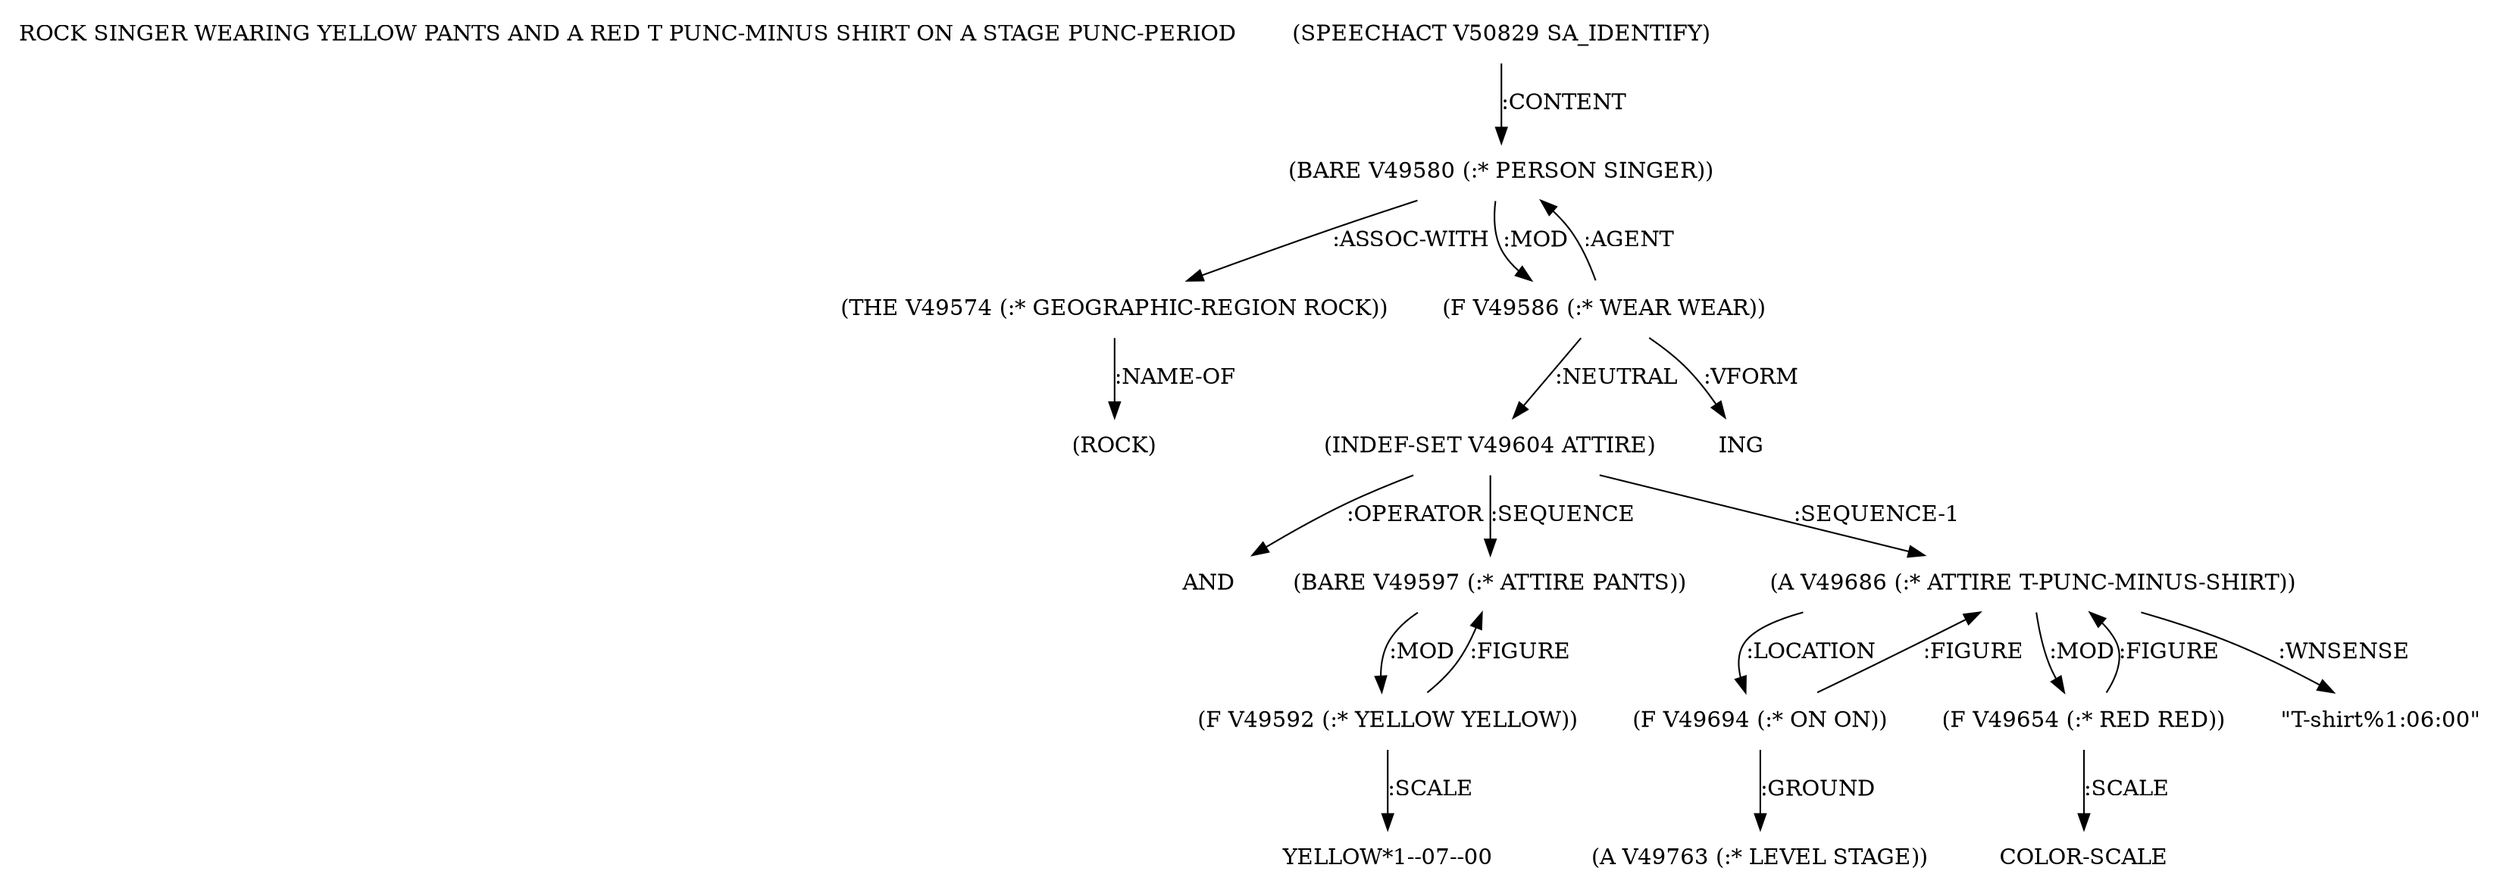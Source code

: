 digraph Terms {
  node [shape=none]
  "ROCK SINGER WEARING YELLOW PANTS AND A RED T PUNC-MINUS SHIRT ON A STAGE PUNC-PERIOD"
  "V50829" [label="(SPEECHACT V50829 SA_IDENTIFY)"]
  "V50829" -> "V49580" [label=":CONTENT"]
  "V49580" [label="(BARE V49580 (:* PERSON SINGER))"]
  "V49580" -> "V49574" [label=":ASSOC-WITH"]
  "V49580" -> "V49586" [label=":MOD"]
  "V49574" [label="(THE V49574 (:* GEOGRAPHIC-REGION ROCK))"]
  "V49574" -> "NT51849" [label=":NAME-OF"]
  "NT51849" [label="(ROCK)"]
  "V49586" [label="(F V49586 (:* WEAR WEAR))"]
  "V49586" -> "V49580" [label=":AGENT"]
  "V49586" -> "V49604" [label=":NEUTRAL"]
  "V49586" -> "NT51850" [label=":VFORM"]
  "NT51850" [label="ING"]
  "V49604" [label="(INDEF-SET V49604 ATTIRE)"]
  "V49604" -> "NT51851" [label=":OPERATOR"]
  "NT51851" [label="AND"]
  "V49604" -> "V49597" [label=":SEQUENCE"]
  "V49604" -> "V49686" [label=":SEQUENCE-1"]
  "V49597" [label="(BARE V49597 (:* ATTIRE PANTS))"]
  "V49597" -> "V49592" [label=":MOD"]
  "V49592" [label="(F V49592 (:* YELLOW YELLOW))"]
  "V49592" -> "V49597" [label=":FIGURE"]
  "V49592" -> "NT51852" [label=":SCALE"]
  "NT51852" [label="YELLOW*1--07--00"]
  "V49686" [label="(A V49686 (:* ATTIRE T-PUNC-MINUS-SHIRT))"]
  "V49686" -> "V49694" [label=":LOCATION"]
  "V49686" -> "V49654" [label=":MOD"]
  "V49686" -> "NT51853" [label=":WNSENSE"]
  "NT51853" [label="\"T-shirt%1:06:00\""]
  "V49654" [label="(F V49654 (:* RED RED))"]
  "V49654" -> "V49686" [label=":FIGURE"]
  "V49654" -> "NT51854" [label=":SCALE"]
  "NT51854" [label="COLOR-SCALE"]
  "V49694" [label="(F V49694 (:* ON ON))"]
  "V49694" -> "V49763" [label=":GROUND"]
  "V49694" -> "V49686" [label=":FIGURE"]
  "V49763" [label="(A V49763 (:* LEVEL STAGE))"]
}
